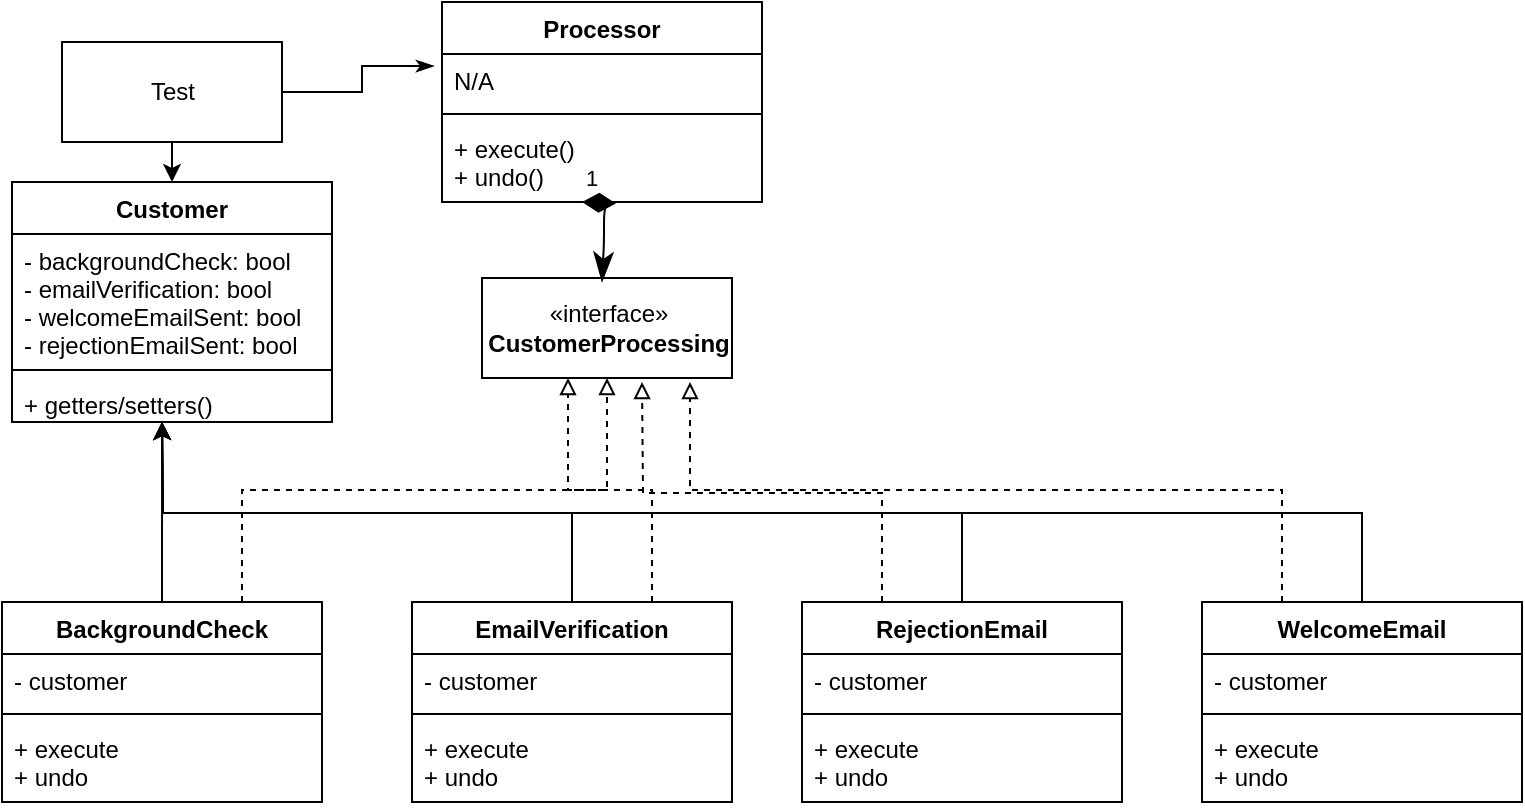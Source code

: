 <mxfile version="14.9.2" type="device"><diagram id="I86UswbGqyx2AGQfUOz-" name="Page-1"><mxGraphModel dx="1038" dy="536" grid="1" gridSize="10" guides="1" tooltips="1" connect="1" arrows="1" fold="1" page="1" pageScale="1" pageWidth="850" pageHeight="1100" math="0" shadow="0"><root><mxCell id="0"/><mxCell id="1" parent="0"/><mxCell id="yDUomEP-kkC_aNFjOE4M-61" style="edgeStyle=orthogonalEdgeStyle;rounded=0;orthogonalLoop=1;jettySize=auto;html=1;exitX=0.5;exitY=1;exitDx=0;exitDy=0;entryX=0.5;entryY=0;entryDx=0;entryDy=0;" edge="1" parent="1" source="yDUomEP-kkC_aNFjOE4M-14" target="yDUomEP-kkC_aNFjOE4M-24"><mxGeometry relative="1" as="geometry"/></mxCell><mxCell id="yDUomEP-kkC_aNFjOE4M-72" style="edgeStyle=orthogonalEdgeStyle;rounded=0;orthogonalLoop=1;jettySize=auto;html=1;exitX=1;exitY=0.5;exitDx=0;exitDy=0;entryX=-0.025;entryY=0.231;entryDx=0;entryDy=0;entryPerimeter=0;endArrow=classicThin;endFill=1;" edge="1" parent="1" source="yDUomEP-kkC_aNFjOE4M-14" target="yDUomEP-kkC_aNFjOE4M-17"><mxGeometry relative="1" as="geometry"/></mxCell><mxCell id="yDUomEP-kkC_aNFjOE4M-14" value="Test" style="html=1;" vertex="1" parent="1"><mxGeometry x="90" y="90" width="110" height="50" as="geometry"/></mxCell><mxCell id="yDUomEP-kkC_aNFjOE4M-16" value="Processor" style="swimlane;fontStyle=1;align=center;verticalAlign=top;childLayout=stackLayout;horizontal=1;startSize=26;horizontalStack=0;resizeParent=1;resizeParentMax=0;resizeLast=0;collapsible=1;marginBottom=0;" vertex="1" parent="1"><mxGeometry x="280" y="70" width="160" height="100" as="geometry"/></mxCell><mxCell id="yDUomEP-kkC_aNFjOE4M-17" value="N/A" style="text;strokeColor=none;fillColor=none;align=left;verticalAlign=top;spacingLeft=4;spacingRight=4;overflow=hidden;rotatable=0;points=[[0,0.5],[1,0.5]];portConstraint=eastwest;" vertex="1" parent="yDUomEP-kkC_aNFjOE4M-16"><mxGeometry y="26" width="160" height="26" as="geometry"/></mxCell><mxCell id="yDUomEP-kkC_aNFjOE4M-18" value="" style="line;strokeWidth=1;fillColor=none;align=left;verticalAlign=middle;spacingTop=-1;spacingLeft=3;spacingRight=3;rotatable=0;labelPosition=right;points=[];portConstraint=eastwest;" vertex="1" parent="yDUomEP-kkC_aNFjOE4M-16"><mxGeometry y="52" width="160" height="8" as="geometry"/></mxCell><mxCell id="yDUomEP-kkC_aNFjOE4M-19" value="+ execute()&#xA;+ undo()&#xA;" style="text;strokeColor=none;fillColor=none;align=left;verticalAlign=top;spacingLeft=4;spacingRight=4;overflow=hidden;rotatable=0;points=[[0,0.5],[1,0.5]];portConstraint=eastwest;" vertex="1" parent="yDUomEP-kkC_aNFjOE4M-16"><mxGeometry y="60" width="160" height="40" as="geometry"/></mxCell><mxCell id="yDUomEP-kkC_aNFjOE4M-24" value="Customer" style="swimlane;fontStyle=1;align=center;verticalAlign=top;childLayout=stackLayout;horizontal=1;startSize=26;horizontalStack=0;resizeParent=1;resizeParentMax=0;resizeLast=0;collapsible=1;marginBottom=0;" vertex="1" parent="1"><mxGeometry x="65" y="160" width="160" height="120" as="geometry"/></mxCell><mxCell id="yDUomEP-kkC_aNFjOE4M-25" value="- backgroundCheck: bool&#xA;- emailVerification: bool&#xA;- welcomeEmailSent: bool&#xA;- rejectionEmailSent: bool&#xA;" style="text;strokeColor=none;fillColor=none;align=left;verticalAlign=top;spacingLeft=4;spacingRight=4;overflow=hidden;rotatable=0;points=[[0,0.5],[1,0.5]];portConstraint=eastwest;" vertex="1" parent="yDUomEP-kkC_aNFjOE4M-24"><mxGeometry y="26" width="160" height="64" as="geometry"/></mxCell><mxCell id="yDUomEP-kkC_aNFjOE4M-26" value="" style="line;strokeWidth=1;fillColor=none;align=left;verticalAlign=middle;spacingTop=-1;spacingLeft=3;spacingRight=3;rotatable=0;labelPosition=right;points=[];portConstraint=eastwest;" vertex="1" parent="yDUomEP-kkC_aNFjOE4M-24"><mxGeometry y="90" width="160" height="8" as="geometry"/></mxCell><mxCell id="yDUomEP-kkC_aNFjOE4M-27" value="+ getters/setters()" style="text;strokeColor=none;fillColor=none;align=left;verticalAlign=top;spacingLeft=4;spacingRight=4;overflow=hidden;rotatable=0;points=[[0,0.5],[1,0.5]];portConstraint=eastwest;" vertex="1" parent="yDUomEP-kkC_aNFjOE4M-24"><mxGeometry y="98" width="160" height="22" as="geometry"/></mxCell><mxCell id="yDUomEP-kkC_aNFjOE4M-36" value="«interface»&lt;br&gt;&lt;b&gt;CustomerProcessing&lt;/b&gt;" style="html=1;" vertex="1" parent="1"><mxGeometry x="300" y="208" width="125" height="50" as="geometry"/></mxCell><mxCell id="yDUomEP-kkC_aNFjOE4M-57" style="edgeStyle=orthogonalEdgeStyle;rounded=0;orthogonalLoop=1;jettySize=auto;html=1;exitX=0.5;exitY=0;exitDx=0;exitDy=0;entryX=0.469;entryY=1;entryDx=0;entryDy=0;entryPerimeter=0;" edge="1" parent="1" source="yDUomEP-kkC_aNFjOE4M-41" target="yDUomEP-kkC_aNFjOE4M-27"><mxGeometry relative="1" as="geometry"/></mxCell><mxCell id="yDUomEP-kkC_aNFjOE4M-62" style="edgeStyle=orthogonalEdgeStyle;rounded=0;orthogonalLoop=1;jettySize=auto;html=1;exitX=0.75;exitY=0;exitDx=0;exitDy=0;entryX=0.5;entryY=1;entryDx=0;entryDy=0;dashed=1;endArrow=block;endFill=0;" edge="1" parent="1" source="yDUomEP-kkC_aNFjOE4M-41" target="yDUomEP-kkC_aNFjOE4M-36"><mxGeometry relative="1" as="geometry"/></mxCell><mxCell id="yDUomEP-kkC_aNFjOE4M-41" value="BackgroundCheck" style="swimlane;fontStyle=1;align=center;verticalAlign=top;childLayout=stackLayout;horizontal=1;startSize=26;horizontalStack=0;resizeParent=1;resizeParentMax=0;resizeLast=0;collapsible=1;marginBottom=0;" vertex="1" parent="1"><mxGeometry x="60" y="370" width="160" height="100" as="geometry"/></mxCell><mxCell id="yDUomEP-kkC_aNFjOE4M-42" value="- customer" style="text;strokeColor=none;fillColor=none;align=left;verticalAlign=top;spacingLeft=4;spacingRight=4;overflow=hidden;rotatable=0;points=[[0,0.5],[1,0.5]];portConstraint=eastwest;" vertex="1" parent="yDUomEP-kkC_aNFjOE4M-41"><mxGeometry y="26" width="160" height="26" as="geometry"/></mxCell><mxCell id="yDUomEP-kkC_aNFjOE4M-43" value="" style="line;strokeWidth=1;fillColor=none;align=left;verticalAlign=middle;spacingTop=-1;spacingLeft=3;spacingRight=3;rotatable=0;labelPosition=right;points=[];portConstraint=eastwest;" vertex="1" parent="yDUomEP-kkC_aNFjOE4M-41"><mxGeometry y="52" width="160" height="8" as="geometry"/></mxCell><mxCell id="yDUomEP-kkC_aNFjOE4M-44" value="+ execute&#xA;+ undo&#xA;" style="text;strokeColor=none;fillColor=none;align=left;verticalAlign=top;spacingLeft=4;spacingRight=4;overflow=hidden;rotatable=0;points=[[0,0.5],[1,0.5]];portConstraint=eastwest;" vertex="1" parent="yDUomEP-kkC_aNFjOE4M-41"><mxGeometry y="60" width="160" height="40" as="geometry"/></mxCell><mxCell id="yDUomEP-kkC_aNFjOE4M-58" style="edgeStyle=orthogonalEdgeStyle;rounded=0;orthogonalLoop=1;jettySize=auto;html=1;exitX=0.5;exitY=0;exitDx=0;exitDy=0;" edge="1" parent="1" source="yDUomEP-kkC_aNFjOE4M-45"><mxGeometry relative="1" as="geometry"><mxPoint x="140" y="280" as="targetPoint"/></mxGeometry></mxCell><mxCell id="yDUomEP-kkC_aNFjOE4M-63" style="edgeStyle=orthogonalEdgeStyle;rounded=0;orthogonalLoop=1;jettySize=auto;html=1;exitX=0.75;exitY=0;exitDx=0;exitDy=0;entryX=0.344;entryY=1;entryDx=0;entryDy=0;entryPerimeter=0;dashed=1;endArrow=block;endFill=0;" edge="1" parent="1" source="yDUomEP-kkC_aNFjOE4M-45" target="yDUomEP-kkC_aNFjOE4M-36"><mxGeometry relative="1" as="geometry"/></mxCell><mxCell id="yDUomEP-kkC_aNFjOE4M-45" value="EmailVerification" style="swimlane;fontStyle=1;align=center;verticalAlign=top;childLayout=stackLayout;horizontal=1;startSize=26;horizontalStack=0;resizeParent=1;resizeParentMax=0;resizeLast=0;collapsible=1;marginBottom=0;" vertex="1" parent="1"><mxGeometry x="265" y="370" width="160" height="100" as="geometry"/></mxCell><mxCell id="yDUomEP-kkC_aNFjOE4M-46" value="- customer" style="text;strokeColor=none;fillColor=none;align=left;verticalAlign=top;spacingLeft=4;spacingRight=4;overflow=hidden;rotatable=0;points=[[0,0.5],[1,0.5]];portConstraint=eastwest;" vertex="1" parent="yDUomEP-kkC_aNFjOE4M-45"><mxGeometry y="26" width="160" height="26" as="geometry"/></mxCell><mxCell id="yDUomEP-kkC_aNFjOE4M-47" value="" style="line;strokeWidth=1;fillColor=none;align=left;verticalAlign=middle;spacingTop=-1;spacingLeft=3;spacingRight=3;rotatable=0;labelPosition=right;points=[];portConstraint=eastwest;" vertex="1" parent="yDUomEP-kkC_aNFjOE4M-45"><mxGeometry y="52" width="160" height="8" as="geometry"/></mxCell><mxCell id="yDUomEP-kkC_aNFjOE4M-48" value="+ execute&#xA;+ undo&#xA;" style="text;strokeColor=none;fillColor=none;align=left;verticalAlign=top;spacingLeft=4;spacingRight=4;overflow=hidden;rotatable=0;points=[[0,0.5],[1,0.5]];portConstraint=eastwest;" vertex="1" parent="yDUomEP-kkC_aNFjOE4M-45"><mxGeometry y="60" width="160" height="40" as="geometry"/></mxCell><mxCell id="yDUomEP-kkC_aNFjOE4M-59" style="edgeStyle=orthogonalEdgeStyle;rounded=0;orthogonalLoop=1;jettySize=auto;html=1;exitX=0.5;exitY=0;exitDx=0;exitDy=0;" edge="1" parent="1" source="yDUomEP-kkC_aNFjOE4M-49"><mxGeometry relative="1" as="geometry"><mxPoint x="140" y="280" as="targetPoint"/></mxGeometry></mxCell><mxCell id="yDUomEP-kkC_aNFjOE4M-64" style="edgeStyle=orthogonalEdgeStyle;rounded=0;orthogonalLoop=1;jettySize=auto;html=1;exitX=0.25;exitY=0;exitDx=0;exitDy=0;dashed=1;endArrow=block;endFill=0;" edge="1" parent="1" source="yDUomEP-kkC_aNFjOE4M-49"><mxGeometry relative="1" as="geometry"><mxPoint x="380" y="260" as="targetPoint"/></mxGeometry></mxCell><mxCell id="yDUomEP-kkC_aNFjOE4M-49" value="RejectionEmail" style="swimlane;fontStyle=1;align=center;verticalAlign=top;childLayout=stackLayout;horizontal=1;startSize=26;horizontalStack=0;resizeParent=1;resizeParentMax=0;resizeLast=0;collapsible=1;marginBottom=0;" vertex="1" parent="1"><mxGeometry x="460" y="370" width="160" height="100" as="geometry"/></mxCell><mxCell id="yDUomEP-kkC_aNFjOE4M-50" value="- customer" style="text;strokeColor=none;fillColor=none;align=left;verticalAlign=top;spacingLeft=4;spacingRight=4;overflow=hidden;rotatable=0;points=[[0,0.5],[1,0.5]];portConstraint=eastwest;" vertex="1" parent="yDUomEP-kkC_aNFjOE4M-49"><mxGeometry y="26" width="160" height="26" as="geometry"/></mxCell><mxCell id="yDUomEP-kkC_aNFjOE4M-51" value="" style="line;strokeWidth=1;fillColor=none;align=left;verticalAlign=middle;spacingTop=-1;spacingLeft=3;spacingRight=3;rotatable=0;labelPosition=right;points=[];portConstraint=eastwest;" vertex="1" parent="yDUomEP-kkC_aNFjOE4M-49"><mxGeometry y="52" width="160" height="8" as="geometry"/></mxCell><mxCell id="yDUomEP-kkC_aNFjOE4M-52" value="+ execute&#xA;+ undo&#xA;" style="text;strokeColor=none;fillColor=none;align=left;verticalAlign=top;spacingLeft=4;spacingRight=4;overflow=hidden;rotatable=0;points=[[0,0.5],[1,0.5]];portConstraint=eastwest;" vertex="1" parent="yDUomEP-kkC_aNFjOE4M-49"><mxGeometry y="60" width="160" height="40" as="geometry"/></mxCell><mxCell id="yDUomEP-kkC_aNFjOE4M-60" style="edgeStyle=orthogonalEdgeStyle;rounded=0;orthogonalLoop=1;jettySize=auto;html=1;exitX=0.5;exitY=0;exitDx=0;exitDy=0;" edge="1" parent="1" source="yDUomEP-kkC_aNFjOE4M-53"><mxGeometry relative="1" as="geometry"><mxPoint x="140" y="280" as="targetPoint"/></mxGeometry></mxCell><mxCell id="yDUomEP-kkC_aNFjOE4M-65" style="edgeStyle=orthogonalEdgeStyle;rounded=0;orthogonalLoop=1;jettySize=auto;html=1;exitX=0.25;exitY=0;exitDx=0;exitDy=0;entryX=0.832;entryY=1.04;entryDx=0;entryDy=0;entryPerimeter=0;dashed=1;endArrow=block;endFill=0;" edge="1" parent="1" source="yDUomEP-kkC_aNFjOE4M-53" target="yDUomEP-kkC_aNFjOE4M-36"><mxGeometry relative="1" as="geometry"/></mxCell><mxCell id="yDUomEP-kkC_aNFjOE4M-53" value="WelcomeEmail" style="swimlane;fontStyle=1;align=center;verticalAlign=top;childLayout=stackLayout;horizontal=1;startSize=26;horizontalStack=0;resizeParent=1;resizeParentMax=0;resizeLast=0;collapsible=1;marginBottom=0;" vertex="1" parent="1"><mxGeometry x="660" y="370" width="160" height="100" as="geometry"/></mxCell><mxCell id="yDUomEP-kkC_aNFjOE4M-54" value="- customer" style="text;strokeColor=none;fillColor=none;align=left;verticalAlign=top;spacingLeft=4;spacingRight=4;overflow=hidden;rotatable=0;points=[[0,0.5],[1,0.5]];portConstraint=eastwest;" vertex="1" parent="yDUomEP-kkC_aNFjOE4M-53"><mxGeometry y="26" width="160" height="26" as="geometry"/></mxCell><mxCell id="yDUomEP-kkC_aNFjOE4M-55" value="" style="line;strokeWidth=1;fillColor=none;align=left;verticalAlign=middle;spacingTop=-1;spacingLeft=3;spacingRight=3;rotatable=0;labelPosition=right;points=[];portConstraint=eastwest;" vertex="1" parent="yDUomEP-kkC_aNFjOE4M-53"><mxGeometry y="52" width="160" height="8" as="geometry"/></mxCell><mxCell id="yDUomEP-kkC_aNFjOE4M-56" value="+ execute&#xA;+ undo&#xA;" style="text;strokeColor=none;fillColor=none;align=left;verticalAlign=top;spacingLeft=4;spacingRight=4;overflow=hidden;rotatable=0;points=[[0,0.5],[1,0.5]];portConstraint=eastwest;" vertex="1" parent="yDUomEP-kkC_aNFjOE4M-53"><mxGeometry y="60" width="160" height="40" as="geometry"/></mxCell><mxCell id="yDUomEP-kkC_aNFjOE4M-71" value="1" style="endArrow=classicThin;html=1;endSize=12;startArrow=diamondThin;startSize=14;startFill=1;edgeStyle=orthogonalEdgeStyle;align=left;verticalAlign=bottom;endFill=1;" edge="1" parent="1"><mxGeometry x="-1" y="3" relative="1" as="geometry"><mxPoint x="350" y="170" as="sourcePoint"/><mxPoint x="360" y="210" as="targetPoint"/></mxGeometry></mxCell></root></mxGraphModel></diagram></mxfile>
